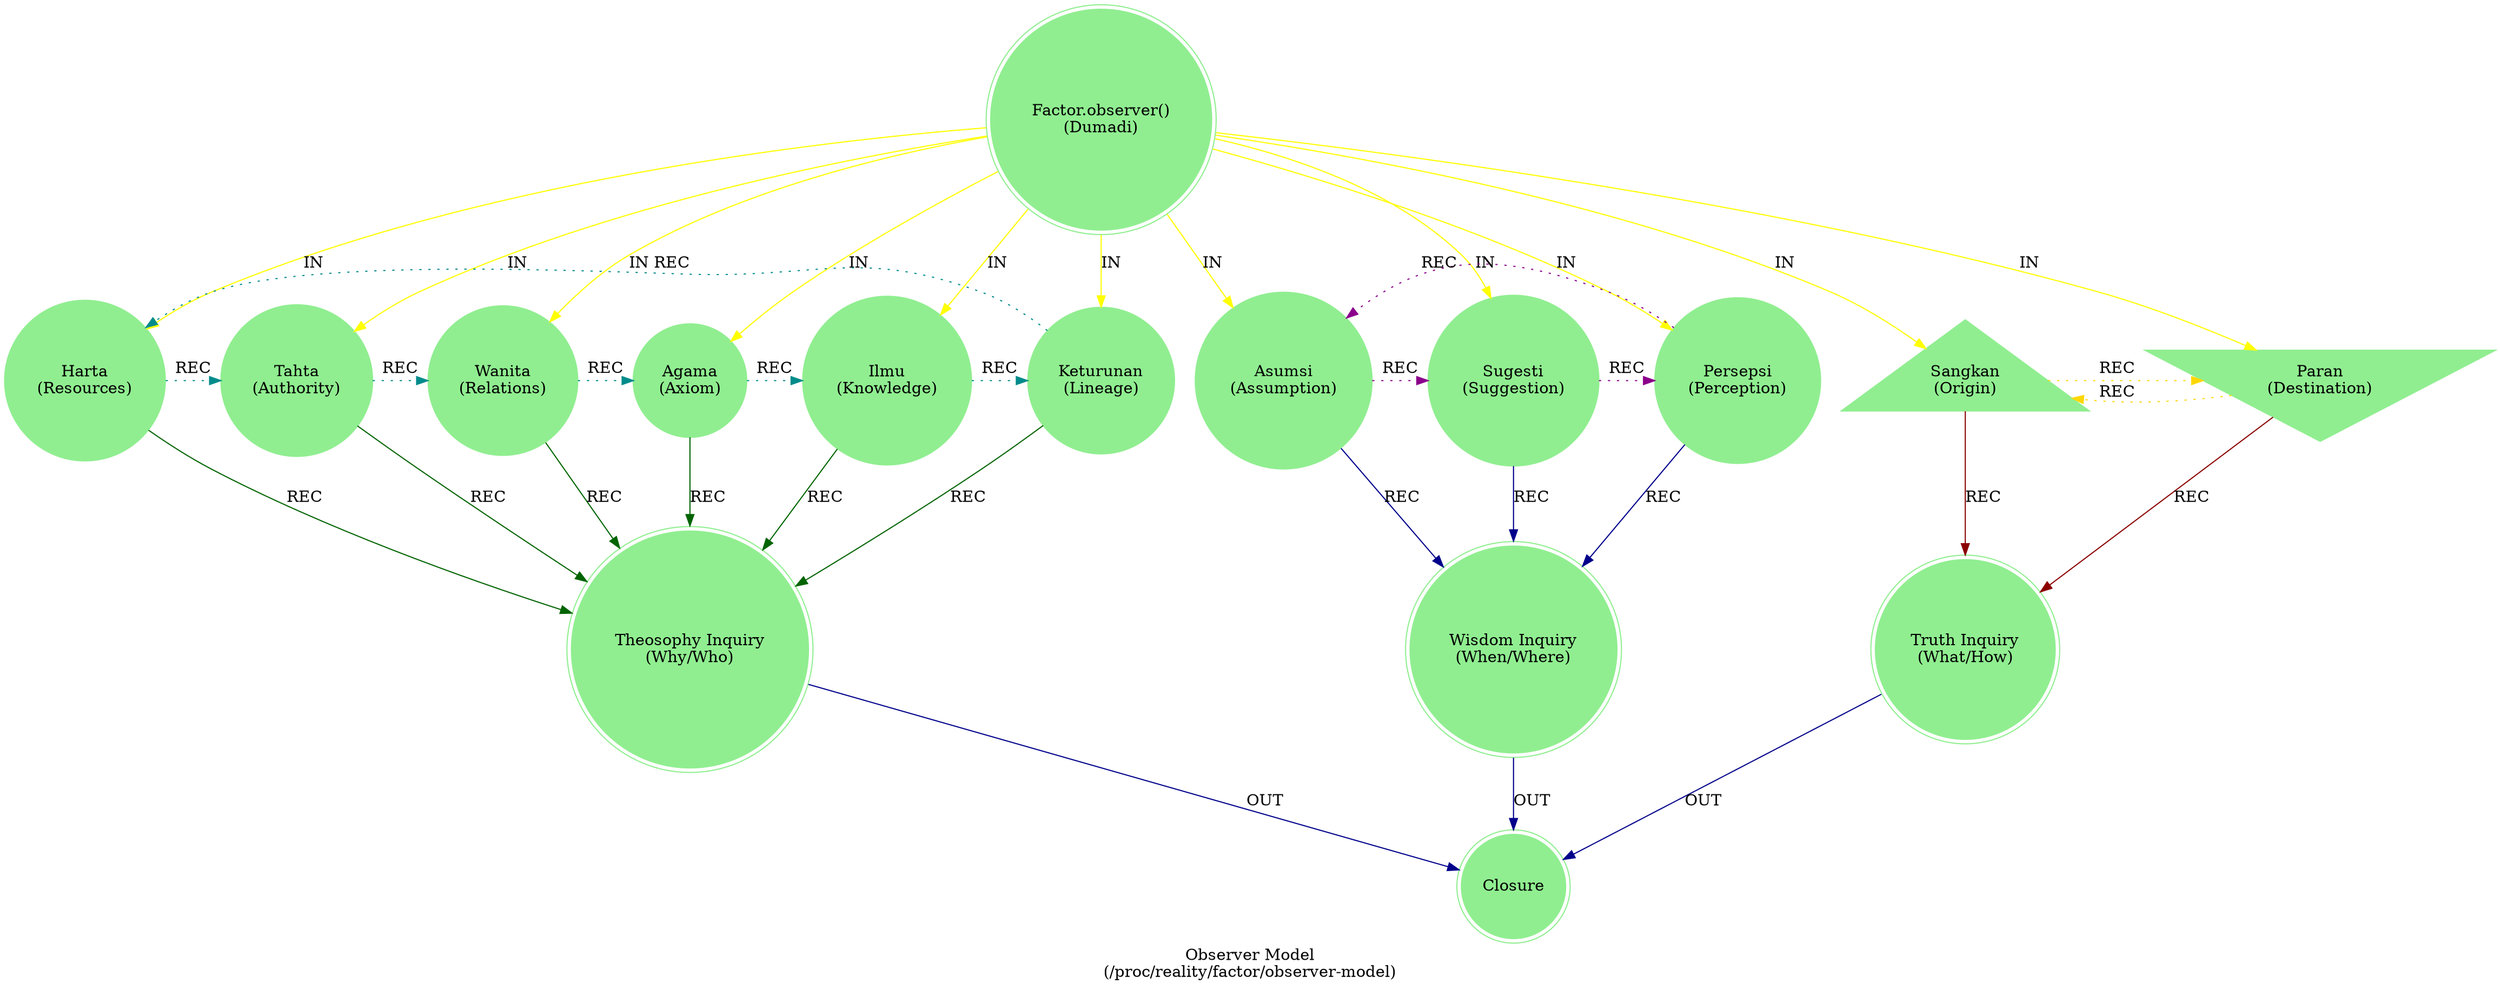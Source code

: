 strict digraph G {
    label = "Observer Model\n(/proc/reality/factor/observer-model)";
    style = filled;
    color = lightgray;
    node [shape = circle; style = filled; color = lightgreen;];
    
    // Sangkan paraning dumadi.
    // Nava manunggal nastiti ning tyas.
    // Suradira jayadiningrat lebur dening pangastuti.
    // memayu hayuning bawana
    // manunggal kawula ning gusti.
    // (ꦱꦁꦏꦤ꧀ꦥꦫꦤꦶꦁꦢꦸꦩꦢꦶꦱꦁꦏꦤ꧀ꦥꦫꦤꦶꦁꦢꦸꦩꦢꦶꦤꦮꦩꦤꦸꦁꦒꦭ꧀ꦤꦱ꧀ꦠꦶꦠꦶꦔꦶꦁꦠꦾꦱ꧀ꦯꦹꦫꦢꦶꦫꦗꦪꦢꦶꦤꦶꦁꦫꦠ꧀ꦭꦺꦧꦸꦂꦢꦺꦤꦶꦁꦥꦔꦱ꧀ꦠꦸꦠꦶꦩꦼꦩꦪꦸꦲꦪꦸꦤꦶꦁꦧꦮꦤꦩꦤꦸꦁꦒꦭ꧀ꦏꦮꦸꦭꦔꦶꦁꦒꦸꦱ꧀ꦠꦶ)
    // Truth and Wisdom also give further context to "Sangkan Paraning Dumadi" beyond what "Factor" provided.
    spark_0_observer_seed_t [label = "Factor.observer()\n(Dumadi)";shape = doublecircle;comment = "";];
    spark_1_observer_seed_t [label = "Harta\n(Resources)";shape = circle;comment = "";];
    spark_2_observer_seed_t [label = "Tahta\n(Authority)";shape = circle;comment = "";];
    spark_4_observer_seed_t [label = "Wanita\n(Relations)";shape = circle;comment = "";];
    spark_8_observer_seed_t [label = "Agama\n(Axiom)";shape = circle;comment = "";];
    spark_7_observer_seed_t [label = "Ilmu\n(Knowledge)";shape = circle;comment = "";];
    spark_5_observer_seed_t [label = "Keturunan\n(Lineage)";shape = circle;comment = "";];
    spark_3_observer_seed_t [label = "Asumsi\n(Assumption)";shape = circle;comment = "";];
    spark_6_observer_seed_t [label = "Sugesti\n(Suggestion)";shape = circle;comment = "";];
    spark_9_observer_seed_t [label = "Persepsi\n(Perception)";shape = circle;comment = "";];
    spark_a_observer_seed_t [label = "Sangkan\n(Origin)";shape = triangle;comment = "";];
    spark_b_observer_seed_t [label = "Paran\n(Destination)";shape = invtriangle;comment = "";];
    spark_c_observer_seed_t [label = "Truth Inquiry\n(What/How)";shape = doublecircle;comment = "";];
    spark_d_observer_seed_t [label = "Theosophy Inquiry\n(Why/Who)";shape = doublecircle;comment = "";];
    spark_e_observer_seed_t [label = "Wisdom Inquiry\n(When/Where)";shape = doublecircle;comment = "";];
    spark_f_observer_seed_t [label = "Closure";shape = doublecircle;comment = "";];
    
    // IN = Input
    // OUT = Output
    // REC = Recursion
    spark_0_observer_seed_t -> {spark_a_observer_seed_t spark_b_observer_seed_t spark_1_observer_seed_t spark_2_observer_seed_t spark_3_observer_seed_t spark_4_observer_seed_t spark_5_observer_seed_t spark_6_observer_seed_t spark_7_observer_seed_t spark_8_observer_seed_t spark_9_observer_seed_t} [label = "IN"; color = yellow; comment = "";];
    
    {spark_a_observer_seed_t spark_b_observer_seed_t} -> spark_c_observer_seed_t [label = "REC"; color = darkred; comment = "";];
    {spark_1_observer_seed_t spark_2_observer_seed_t spark_4_observer_seed_t spark_8_observer_seed_t spark_7_observer_seed_t spark_5_observer_seed_t} -> spark_d_observer_seed_t [label = "REC"; color = darkgreen; comment = "";];
    {spark_3_observer_seed_t spark_6_observer_seed_t spark_9_observer_seed_t} -> spark_e_observer_seed_t [label = "REC"; color = darkblue; comment = "";];
    
    spark_1_observer_seed_t -> spark_2_observer_seed_t -> spark_4_observer_seed_t -> spark_8_observer_seed_t -> spark_7_observer_seed_t -> spark_5_observer_seed_t -> spark_1_observer_seed_t [label = "REC"; color = darkcyan; comment = ""; style = dotted; constraint = false;];
    spark_3_observer_seed_t -> spark_6_observer_seed_t -> spark_9_observer_seed_t -> spark_3_observer_seed_t [label = "REC"; color = darkmagenta; comment = ""; style = dotted; constraint = false;];
    spark_a_observer_seed_t -> spark_b_observer_seed_t -> spark_a_observer_seed_t [label = "REC"; color = gold; comment = ""; style = dotted; constraint = false;];
    
    {spark_c_observer_seed_t spark_d_observer_seed_t spark_e_observer_seed_t} -> spark_f_observer_seed_t [label = "OUT"; color = darkblue; comment = "";];
}